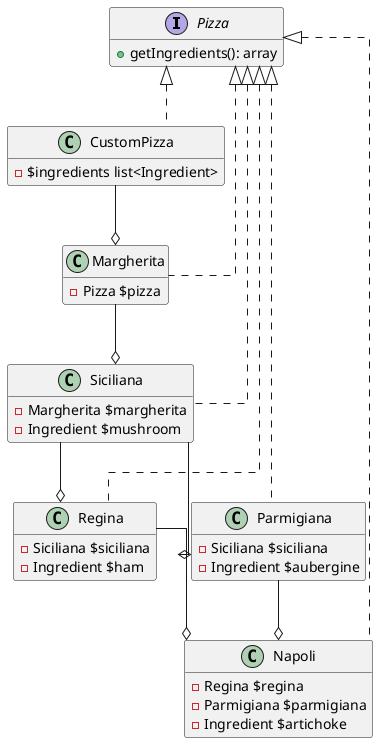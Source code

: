 @startuml

hide empty members
skinparam BackgroundColor transparent
skinparam linetype ortho

interface Pizza {
    + getIngredients(): array
}

CustomPizza --o Margherita
Margherita --o Siciliana
Siciliana --o Regina
Siciliana --o Parmigiana
Regina --o Napoli
Parmigiana --o Napoli

class CustomPizza implements Pizza {
    - $ingredients list<Ingredient>
}

class Margherita implements Pizza {
    - Pizza $pizza
}

class Siciliana implements Pizza {
    - Margherita $margherita
    - Ingredient $mushroom
}

class Regina implements Pizza {
    - Siciliana $siciliana
    - Ingredient $ham
}

class Parmigiana implements Pizza {
    - Siciliana $siciliana
    - Ingredient $aubergine
}

class Napoli implements Pizza {
    - Regina $regina
    - Parmigiana $parmigiana
    - Ingredient $artichoke
}


@enduml
